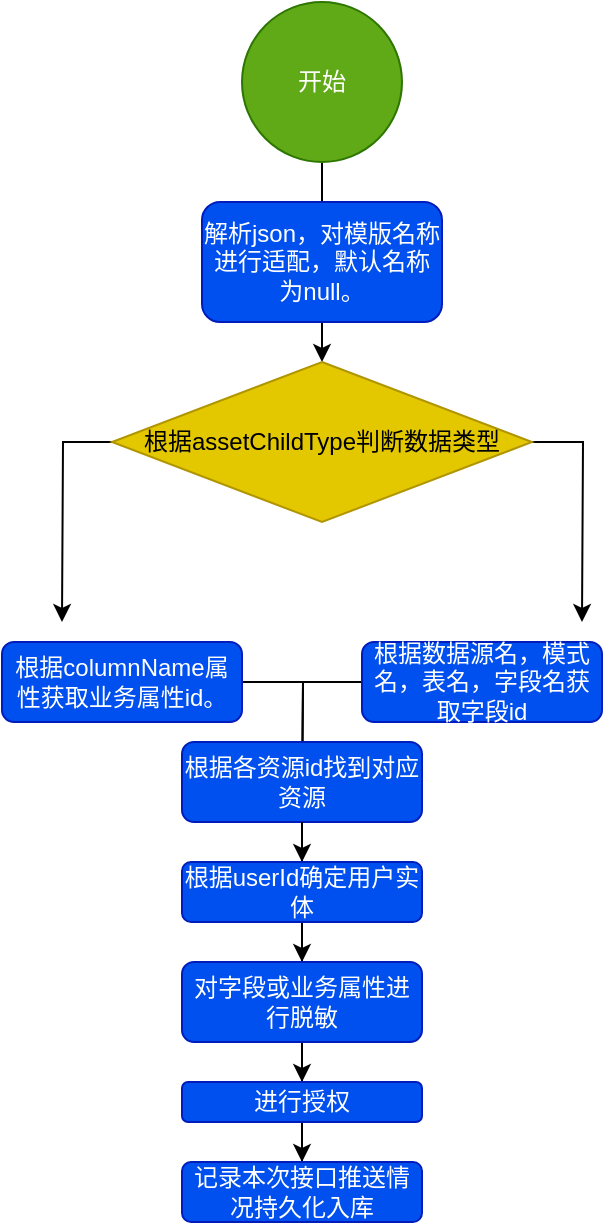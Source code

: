 <mxfile version="21.2.9" type="github">
  <diagram name="第 1 页" id="kZsR6Xk8gTe69wgRAa6V">
    <mxGraphModel dx="434" dy="577" grid="1" gridSize="10" guides="1" tooltips="1" connect="1" arrows="1" fold="1" page="1" pageScale="1" pageWidth="827" pageHeight="1169" math="0" shadow="0">
      <root>
        <mxCell id="0" />
        <mxCell id="1" parent="0" />
        <mxCell id="iffB6uSFVy8C3MFSZTTh-27" value="" style="edgeStyle=orthogonalEdgeStyle;rounded=0;orthogonalLoop=1;jettySize=auto;html=1;" edge="1" parent="1" source="iffB6uSFVy8C3MFSZTTh-1" target="iffB6uSFVy8C3MFSZTTh-4">
          <mxGeometry relative="1" as="geometry" />
        </mxCell>
        <mxCell id="iffB6uSFVy8C3MFSZTTh-1" value="开始" style="ellipse;whiteSpace=wrap;html=1;aspect=fixed;fillColor=#60a917;strokeColor=#2D7600;fontColor=#ffffff;" vertex="1" parent="1">
          <mxGeometry x="160" y="10" width="80" height="80" as="geometry" />
        </mxCell>
        <mxCell id="iffB6uSFVy8C3MFSZTTh-2" value="解析json，对模版名称进行适配，默认名称为null。" style="rounded=1;whiteSpace=wrap;html=1;fillColor=#0050ef;fontColor=#ffffff;strokeColor=#001DBC;" vertex="1" parent="1">
          <mxGeometry x="140" y="110" width="120" height="60" as="geometry" />
        </mxCell>
        <mxCell id="iffB6uSFVy8C3MFSZTTh-17" style="edgeStyle=orthogonalEdgeStyle;rounded=0;orthogonalLoop=1;jettySize=auto;html=1;" edge="1" parent="1" source="iffB6uSFVy8C3MFSZTTh-4">
          <mxGeometry relative="1" as="geometry">
            <mxPoint x="70" y="320" as="targetPoint" />
          </mxGeometry>
        </mxCell>
        <mxCell id="iffB6uSFVy8C3MFSZTTh-18" style="edgeStyle=orthogonalEdgeStyle;rounded=0;orthogonalLoop=1;jettySize=auto;html=1;" edge="1" parent="1" source="iffB6uSFVy8C3MFSZTTh-4">
          <mxGeometry relative="1" as="geometry">
            <mxPoint x="330" y="320" as="targetPoint" />
          </mxGeometry>
        </mxCell>
        <mxCell id="iffB6uSFVy8C3MFSZTTh-4" value="根据assetChildType&lt;span style=&quot;background-color: initial;&quot;&gt;判断数据类型&lt;/span&gt;" style="rhombus;whiteSpace=wrap;html=1;fillColor=#e3c800;fontColor=#000000;strokeColor=#B09500;" vertex="1" parent="1">
          <mxGeometry x="95" y="190" width="210" height="80" as="geometry" />
        </mxCell>
        <mxCell id="iffB6uSFVy8C3MFSZTTh-19" style="edgeStyle=orthogonalEdgeStyle;rounded=0;orthogonalLoop=1;jettySize=auto;html=1;" edge="1" parent="1" source="iffB6uSFVy8C3MFSZTTh-5">
          <mxGeometry relative="1" as="geometry">
            <mxPoint x="190" y="410" as="targetPoint" />
          </mxGeometry>
        </mxCell>
        <mxCell id="iffB6uSFVy8C3MFSZTTh-5" value="根据columnName属性获取业务属性id。" style="rounded=1;whiteSpace=wrap;html=1;fillColor=#0050ef;fontColor=#ffffff;strokeColor=#001DBC;" vertex="1" parent="1">
          <mxGeometry x="40" y="330" width="120" height="40" as="geometry" />
        </mxCell>
        <mxCell id="iffB6uSFVy8C3MFSZTTh-21" style="edgeStyle=orthogonalEdgeStyle;rounded=0;orthogonalLoop=1;jettySize=auto;html=1;" edge="1" parent="1" source="iffB6uSFVy8C3MFSZTTh-7">
          <mxGeometry relative="1" as="geometry">
            <mxPoint x="190" y="410" as="targetPoint" />
          </mxGeometry>
        </mxCell>
        <mxCell id="iffB6uSFVy8C3MFSZTTh-7" value="根据数据源名，模式名，表名，字段名获取字段id" style="rounded=1;whiteSpace=wrap;html=1;fillColor=#0050ef;fontColor=#ffffff;strokeColor=#001DBC;" vertex="1" parent="1">
          <mxGeometry x="220" y="330" width="120" height="40" as="geometry" />
        </mxCell>
        <mxCell id="iffB6uSFVy8C3MFSZTTh-22" value="" style="edgeStyle=orthogonalEdgeStyle;rounded=0;orthogonalLoop=1;jettySize=auto;html=1;" edge="1" parent="1" source="iffB6uSFVy8C3MFSZTTh-9" target="iffB6uSFVy8C3MFSZTTh-10">
          <mxGeometry relative="1" as="geometry" />
        </mxCell>
        <mxCell id="iffB6uSFVy8C3MFSZTTh-8" value="根据各资源id找到对应资源" style="rounded=1;whiteSpace=wrap;html=1;fillColor=#0050ef;fontColor=#ffffff;strokeColor=#001DBC;" vertex="1" parent="1">
          <mxGeometry x="130" y="380" width="120" height="40" as="geometry" />
        </mxCell>
        <mxCell id="iffB6uSFVy8C3MFSZTTh-25" value="" style="edgeStyle=orthogonalEdgeStyle;rounded=0;orthogonalLoop=1;jettySize=auto;html=1;" edge="1" parent="1" source="iffB6uSFVy8C3MFSZTTh-10" target="iffB6uSFVy8C3MFSZTTh-11">
          <mxGeometry relative="1" as="geometry" />
        </mxCell>
        <mxCell id="iffB6uSFVy8C3MFSZTTh-10" value="对字段或业务属性进行脱敏" style="rounded=1;whiteSpace=wrap;html=1;fillColor=#0050ef;fontColor=#ffffff;strokeColor=#001DBC;" vertex="1" parent="1">
          <mxGeometry x="130" y="490" width="120" height="40" as="geometry" />
        </mxCell>
        <mxCell id="iffB6uSFVy8C3MFSZTTh-26" value="" style="edgeStyle=orthogonalEdgeStyle;rounded=0;orthogonalLoop=1;jettySize=auto;html=1;" edge="1" parent="1" source="iffB6uSFVy8C3MFSZTTh-11" target="iffB6uSFVy8C3MFSZTTh-12">
          <mxGeometry relative="1" as="geometry" />
        </mxCell>
        <mxCell id="iffB6uSFVy8C3MFSZTTh-11" value="进行授权" style="rounded=1;whiteSpace=wrap;html=1;fillColor=#0050ef;fontColor=#ffffff;strokeColor=#001DBC;" vertex="1" parent="1">
          <mxGeometry x="130" y="550" width="120" height="20" as="geometry" />
        </mxCell>
        <mxCell id="iffB6uSFVy8C3MFSZTTh-12" value="记录本次接口推送情况持久化入库" style="rounded=1;whiteSpace=wrap;html=1;fillColor=#0050ef;fontColor=#ffffff;strokeColor=#001DBC;" vertex="1" parent="1">
          <mxGeometry x="130" y="590" width="120" height="30" as="geometry" />
        </mxCell>
        <mxCell id="iffB6uSFVy8C3MFSZTTh-24" value="" style="edgeStyle=orthogonalEdgeStyle;rounded=0;orthogonalLoop=1;jettySize=auto;html=1;" edge="1" parent="1" source="iffB6uSFVy8C3MFSZTTh-8" target="iffB6uSFVy8C3MFSZTTh-9">
          <mxGeometry relative="1" as="geometry">
            <mxPoint x="190" y="460" as="sourcePoint" />
            <mxPoint x="180" y="590" as="targetPoint" />
          </mxGeometry>
        </mxCell>
        <mxCell id="iffB6uSFVy8C3MFSZTTh-9" value="根据userId确定用户实体" style="rounded=1;whiteSpace=wrap;html=1;fillColor=#0050ef;fontColor=#ffffff;strokeColor=#001DBC;" vertex="1" parent="1">
          <mxGeometry x="130" y="440" width="120" height="30" as="geometry" />
        </mxCell>
      </root>
    </mxGraphModel>
  </diagram>
</mxfile>
